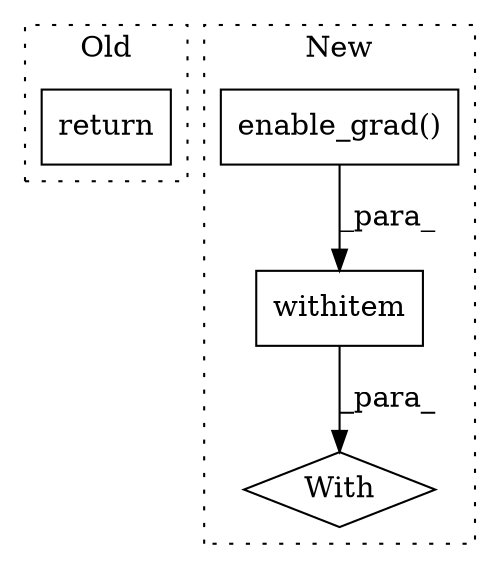 digraph G {
subgraph cluster0 {
1 [label="return" a="93" s="5031" l="7" shape="box"];
label = "Old";
style="dotted";
}
subgraph cluster1 {
2 [label="enable_grad()" a="75" s="4792" l="28" shape="box"];
3 [label="With" a="39" s="4792,4797" l="0,41" shape="diamond"];
4 [label="withitem" a="49" s="4792" l="5" shape="box"];
label = "New";
style="dotted";
}
2 -> 4 [label="_para_"];
4 -> 3 [label="_para_"];
}